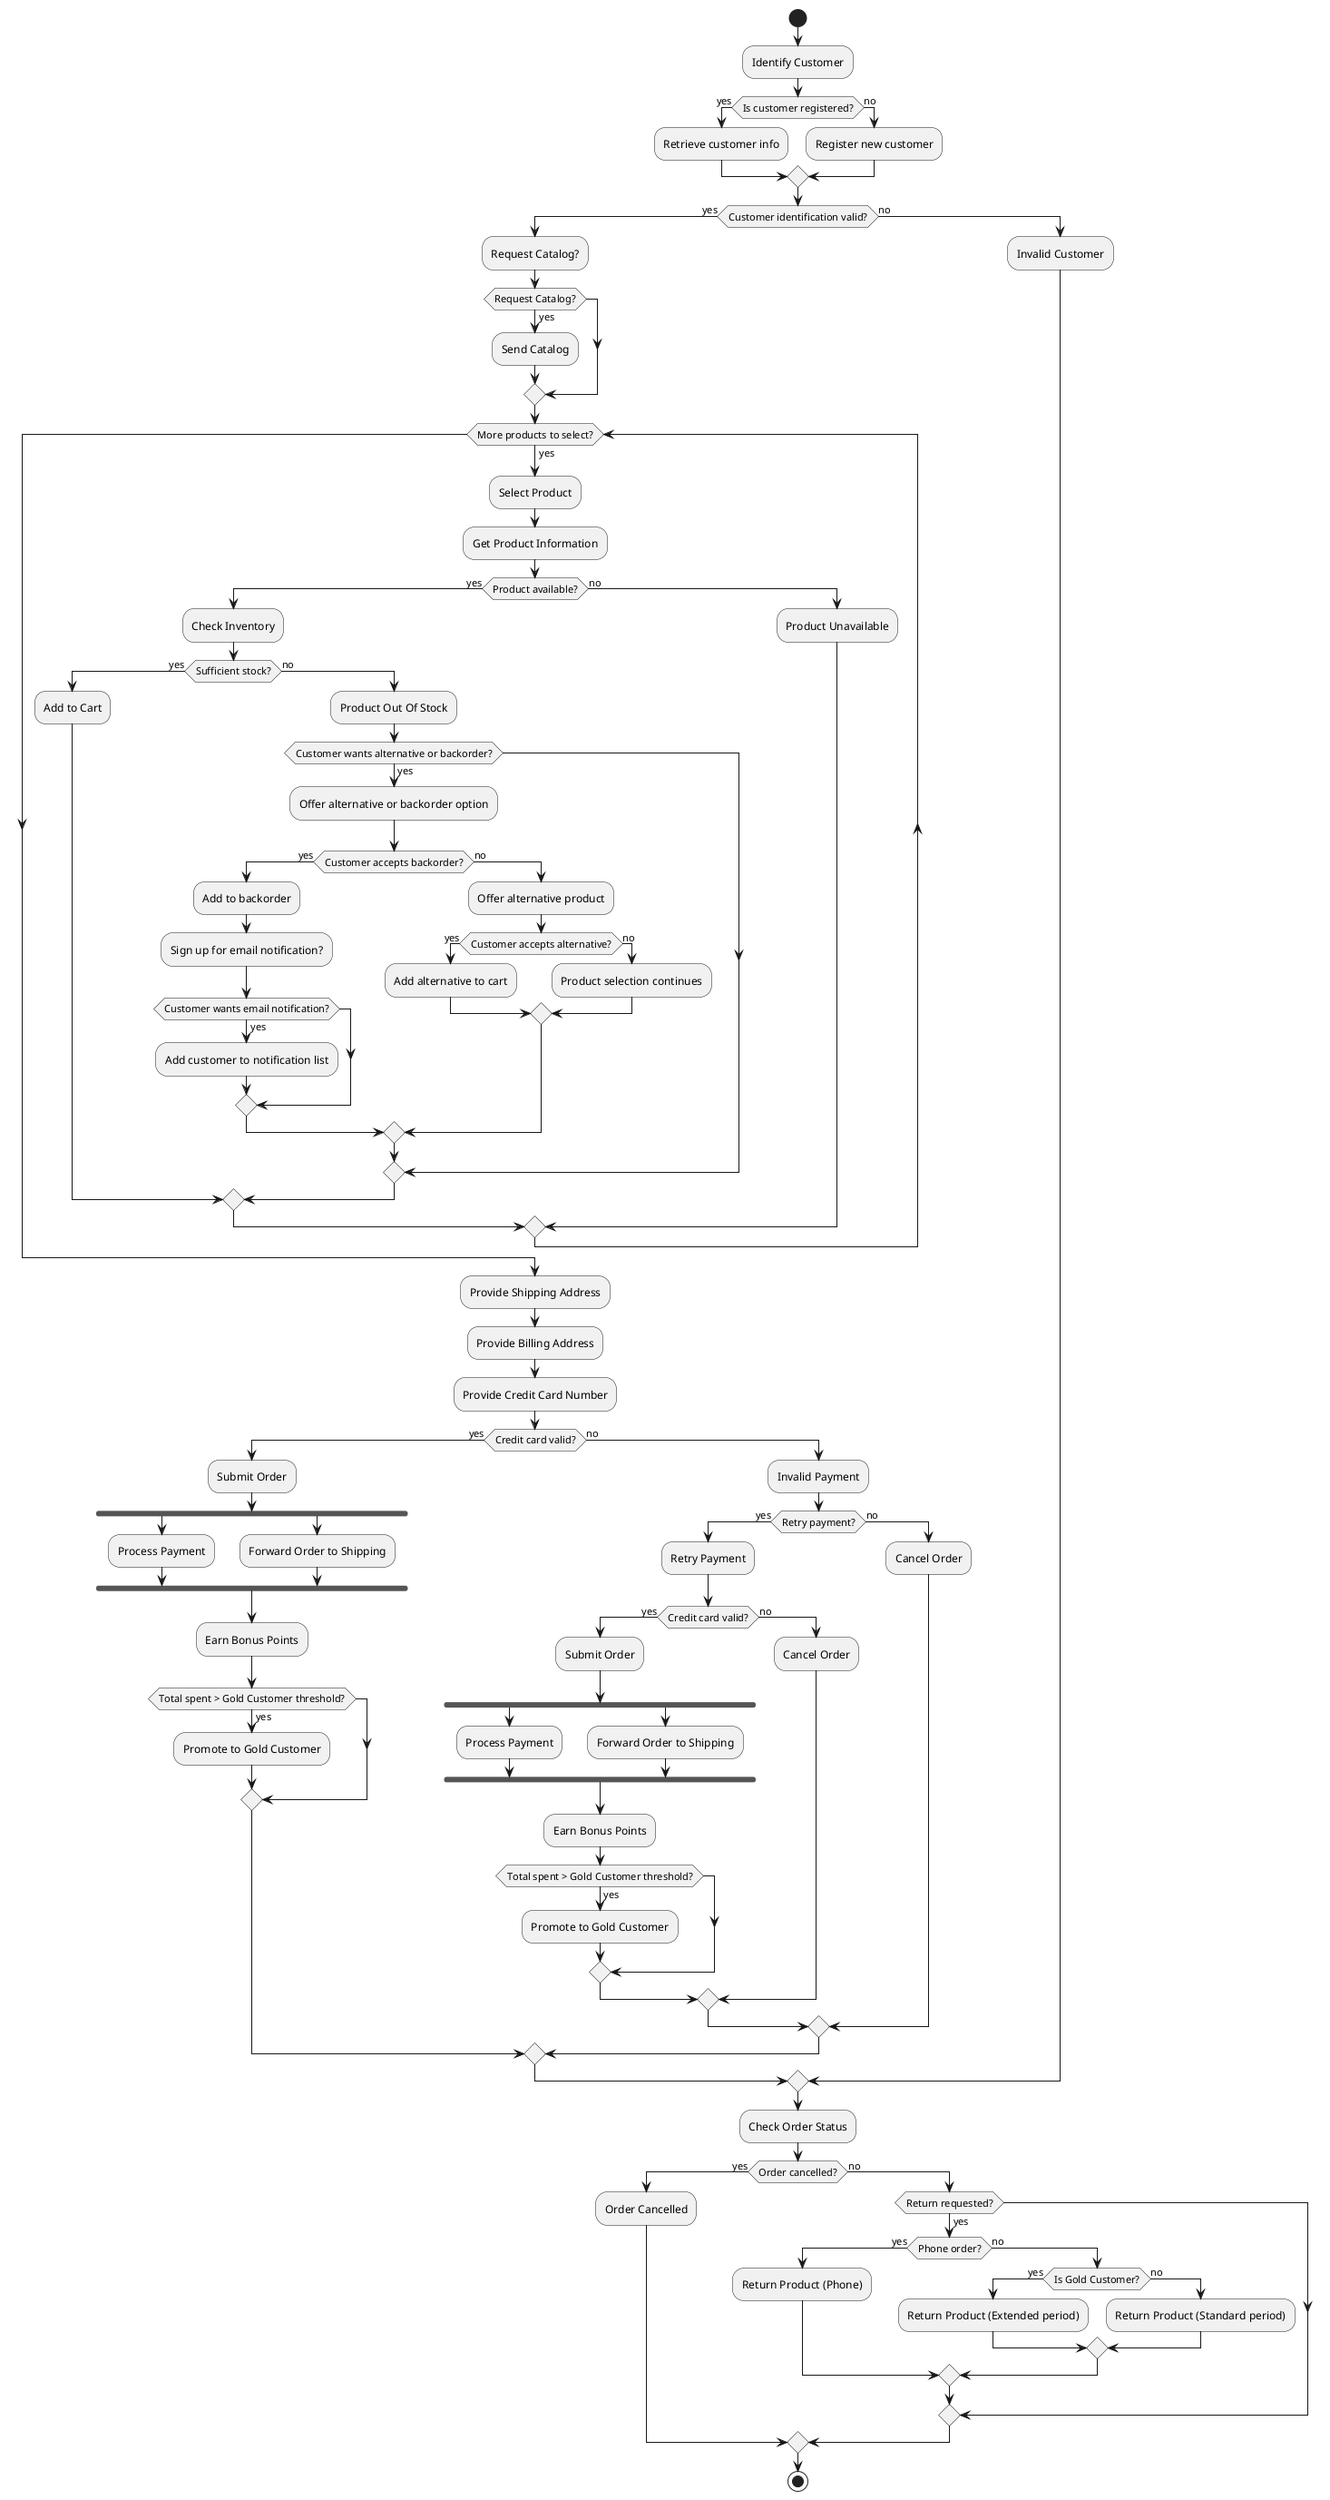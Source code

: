 @startuml
start

:Identify Customer;
if (Is customer registered?) then (yes)
    :Retrieve customer info;
else (no)
    :Register new customer;
endif

if (Customer identification valid?) then (yes)
    :Request Catalog?;
    if (Request Catalog?) then (yes)
        :Send Catalog;
    endif
    while (More products to select?) is (yes)
        :Select Product;
        :Get Product Information;
        if (Product available?) then (yes)
            :Check Inventory;
            if (Sufficient stock?) then (yes)
                :Add to Cart;
            else (no)
                :Product Out Of Stock;
                if (Customer wants alternative or backorder?) then (yes)
                    :Offer alternative or backorder option;
                    if (Customer accepts backorder?) then (yes)
                        :Add to backorder;
                        :Sign up for email notification?;
                        if (Customer wants email notification?) then (yes)
                            :Add customer to notification list;
                        endif
                    else (no)
                        :Offer alternative product;
                        if (Customer accepts alternative?) then (yes)
                            :Add alternative to cart;
                        else (no)
                            :Product selection continues;
                        endif
                    endif
                endif
            endif
        else (no)
            :Product Unavailable;
        endif
    endwhile
    :Provide Shipping Address;
    :Provide Billing Address;
    :Provide Credit Card Number;
    if (Credit card valid?) then (yes)
        :Submit Order;
        fork
            :Process Payment;
        fork again
            :Forward Order to Shipping;
        end fork
        :Earn Bonus Points;
        if (Total spent > Gold Customer threshold?) then (yes)
            :Promote to Gold Customer;
        endif
    else (no)
        :Invalid Payment;
        if (Retry payment?) then (yes)
            :Retry Payment;
            if (Credit card valid?) then (yes)
                :Submit Order;
                fork
                    :Process Payment;
                fork again
                    :Forward Order to Shipping;
                end fork
                :Earn Bonus Points;
                if (Total spent > Gold Customer threshold?) then (yes)
                    :Promote to Gold Customer;
                endif
            else (no)
                :Cancel Order;
            endif
        else (no)
            :Cancel Order;
        endif
    endif
else (no)
    :Invalid Customer;
endif

:Check Order Status;
if (Order cancelled?) then (yes)
    :Order Cancelled;
else (no)
    if (Return requested?) then (yes)
        if (Phone order?) then (yes)
            :Return Product (Phone);
        else (no)
            if (Is Gold Customer?) then (yes)
                :Return Product (Extended period);
            else (no)
                :Return Product (Standard period);
            endif
        endif
    endif
endif

stop
@enduml